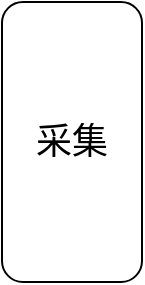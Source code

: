 <mxfile version="21.8.2" type="github">
  <diagram name="第 1 页" id="4bH2OYBJ3_KZCi955wEy">
    <mxGraphModel dx="1434" dy="708" grid="1" gridSize="10" guides="1" tooltips="1" connect="1" arrows="1" fold="1" page="1" pageScale="1" pageWidth="827" pageHeight="1169" math="0" shadow="0">
      <root>
        <mxCell id="0" />
        <mxCell id="1" parent="0" />
        <mxCell id="E2lpH6JICNwfV7jySXcB-1" value="采集" style="rounded=1;whiteSpace=wrap;html=1;fontSize=18;" vertex="1" parent="1">
          <mxGeometry x="70" y="210" width="70" height="140" as="geometry" />
        </mxCell>
      </root>
    </mxGraphModel>
  </diagram>
</mxfile>
